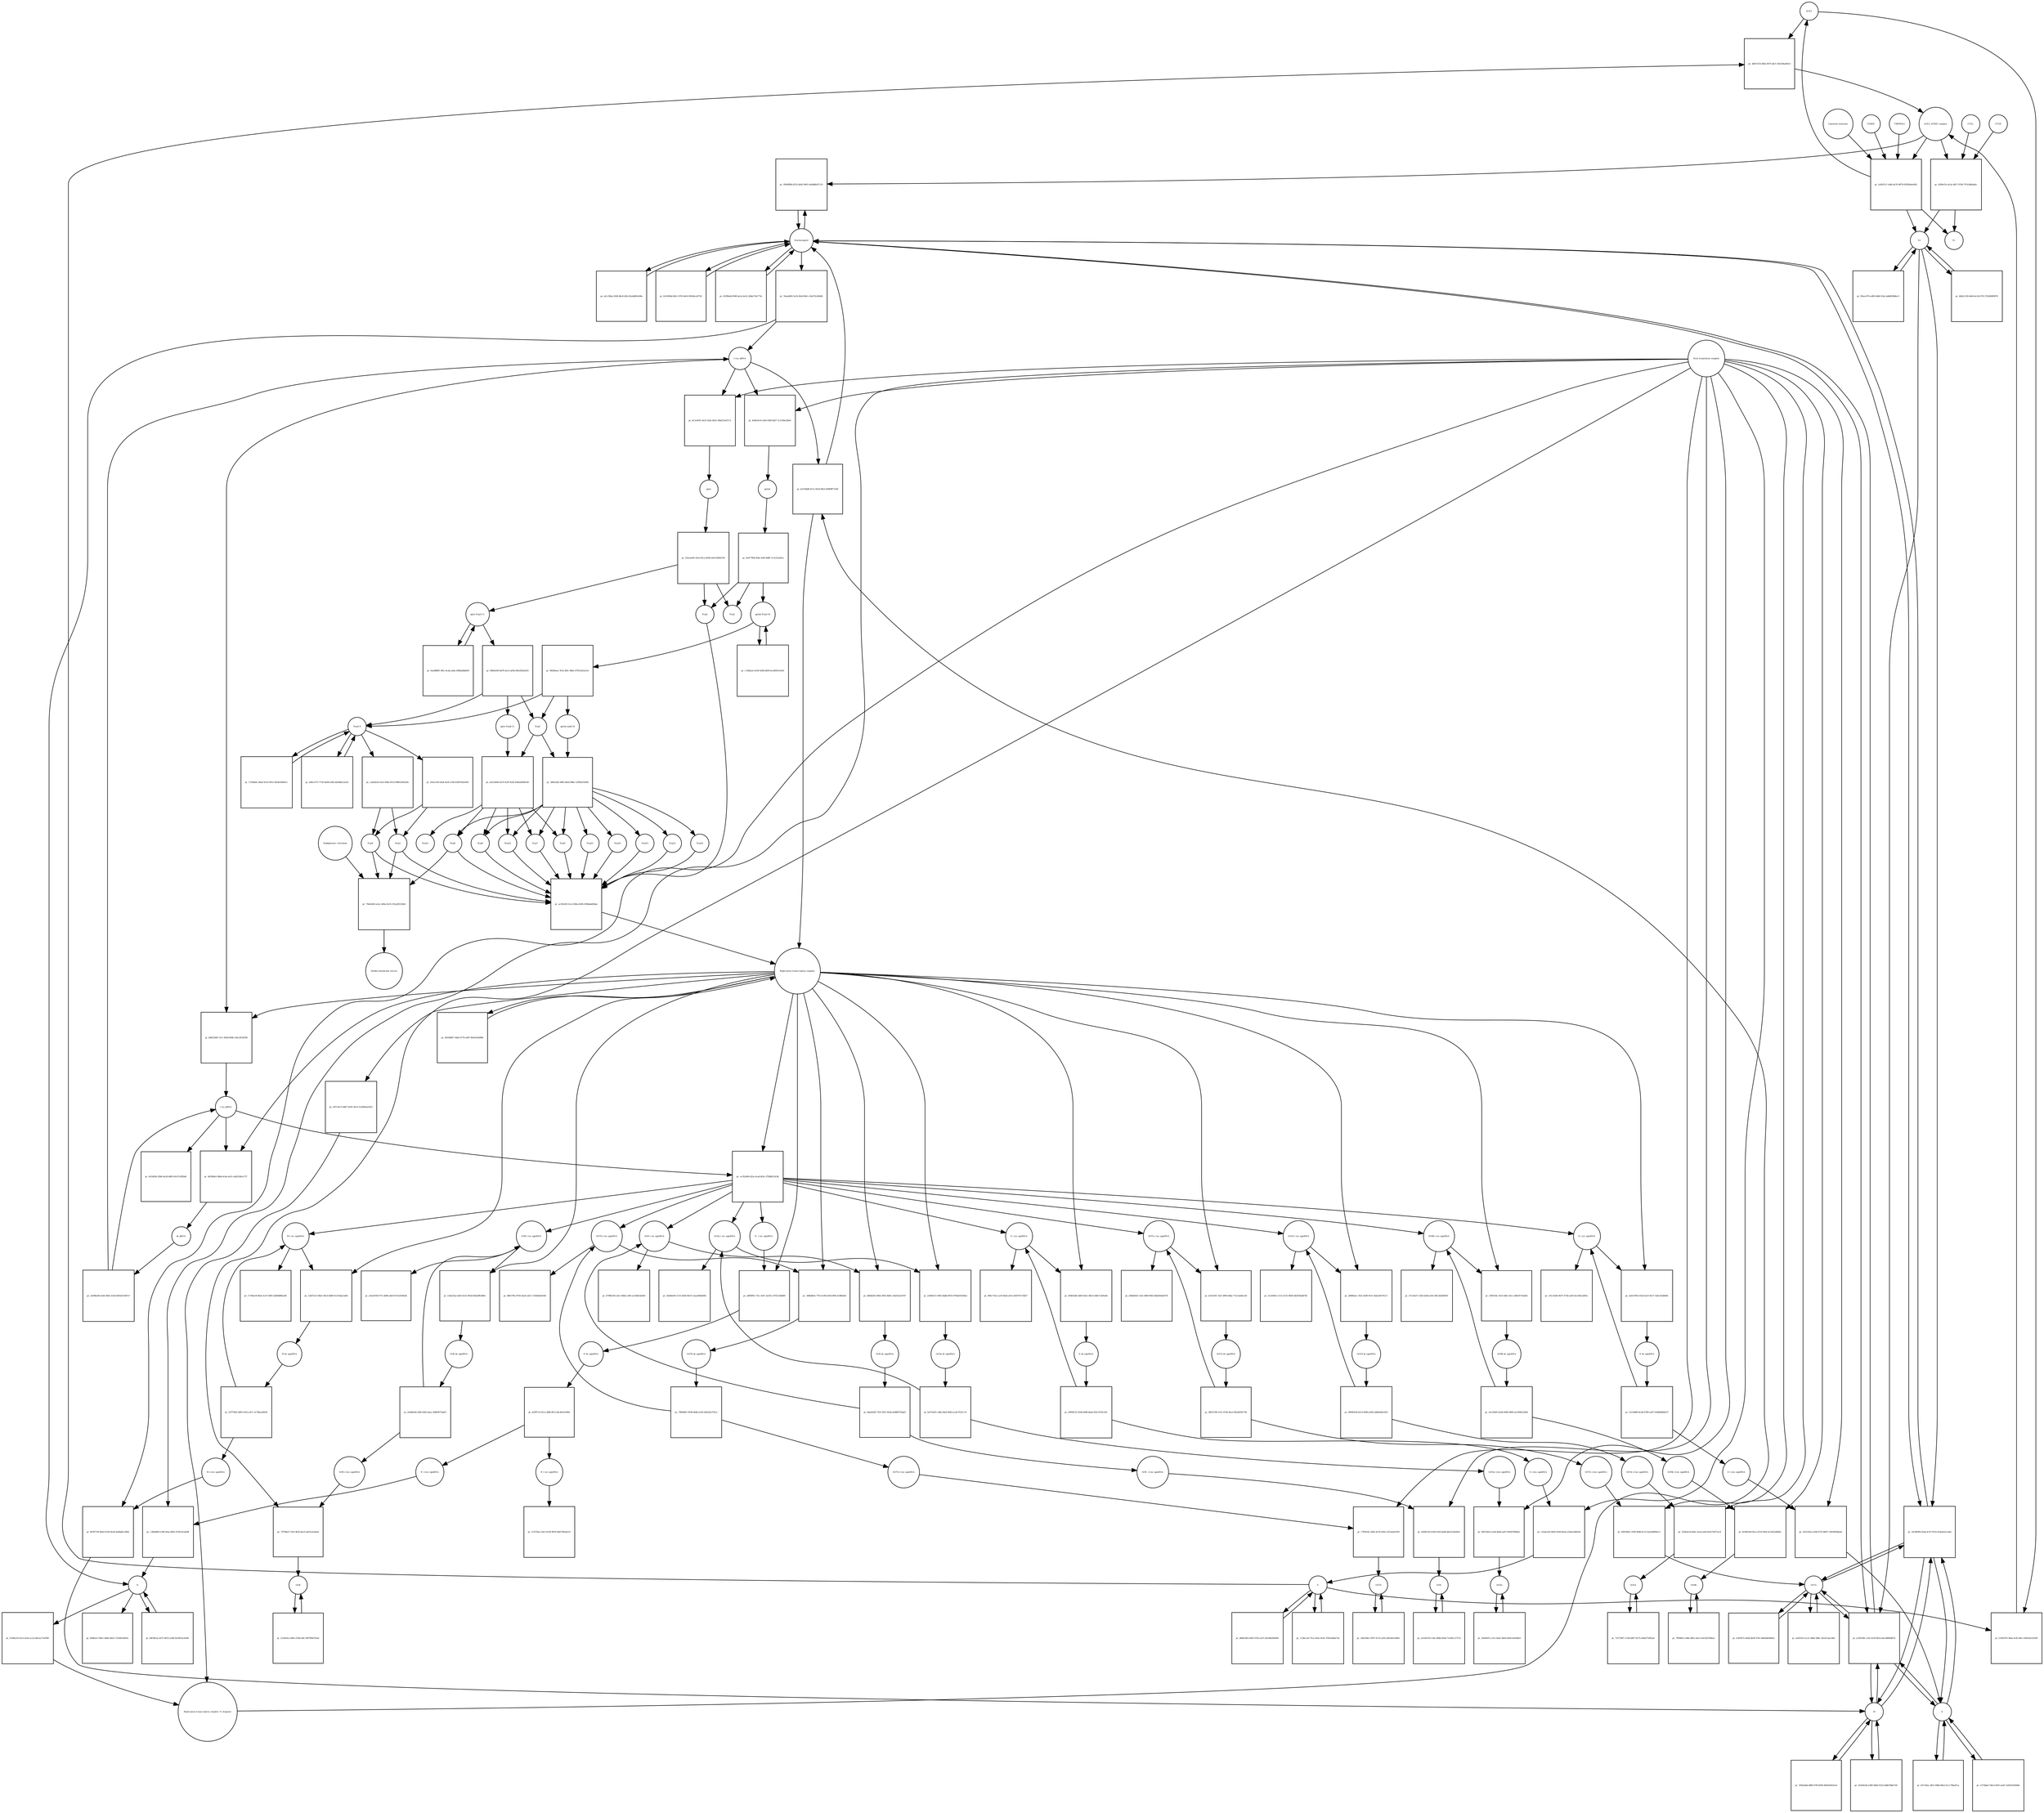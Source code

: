 strict digraph  {
ACE2 [annotation="", bipartite=0, cls=macromolecule, fontsize=4, label=ACE2, shape=circle];
"pr_4d67e553-df4e-467f-a6cf-341b29aeb0c4" [annotation="", bipartite=1, cls=process, fontsize=4, label="pr_4d67e553-df4e-467f-a6cf-341b29aeb0c4", shape=square];
"ACE2_SPIKE complex" [annotation="", bipartite=0, cls=complex, fontsize=4, label="ACE2_SPIKE complex", shape=circle];
S [annotation=urn_miriam_uniprot_P0DTC2, bipartite=0, cls=macromolecule, fontsize=4, label=S, shape=circle];
Nucleocapsid [annotation="urn_miriam_obo.go_GO%3A0019013", bipartite=0, cls=complex, fontsize=4, label=Nucleocapsid, shape=circle];
"pr_95699f0b-6235-40d2-9901-6a08d8e97110" [annotation="", bipartite=1, cls=process, fontsize=4, label="pr_95699f0b-6235-40d2-9901-6a08d8e97110", shape=square];
"pr_4399cf1e-6c2e-4637-9760-797a366a6afc" [annotation="", bipartite=1, cls=process, fontsize=4, label="pr_4399cf1e-6c2e-4637-9760-797a366a6afc", shape=square];
S2 [annotation=urn_miriam_interpro_IPR002552, bipartite=0, cls=macromolecule, fontsize=4, label=S2, shape=circle];
CTSB [annotation="", bipartite=0, cls=macromolecule, fontsize=4, label=CTSB, shape=circle];
CTSL [annotation="", bipartite=0, cls=macromolecule, fontsize=4, label=CTSL, shape=circle];
S1 [annotation=urn_miriam_interpro_IPR002551, bipartite=0, cls=macromolecule, fontsize=4, label=S1, shape=circle];
"pr_51f0e976-36ba-4c82-8dc1-80e50ecb55f0" [annotation="", bipartite=1, cls=process, fontsize=4, label="pr_51f0e976-36ba-4c82-8dc1-80e50ecb55f0", shape=square];
"pr_a228148c-cf2e-4cf9-9b1d-a6ce886b887d" [annotation="", bipartite=1, cls=process, fontsize=4, label="pr_a228148c-cf2e-4cf9-9b1d-a6ce886b887d", shape=square];
E [annotation=urn_miriam_uniprot_P0DTC4, bipartite=0, cls=macromolecule, fontsize=4, label=E, shape=circle];
M [annotation=urn_miriam_uniprot_P0DTC5, bipartite=0, cls=macromolecule, fontsize=4, label=M, shape=circle];
Orf7a [annotation=urn_miriam_uniprot_P0DTC7, bipartite=0, cls=macromolecule, fontsize=4, label=Orf7a, shape=circle];
"pr_7dead400-5e16-4fa8-80e1-c8e472e36468" [annotation="", bipartite=1, cls=process, fontsize=4, label="pr_7dead400-5e16-4fa8-80e1-c8e472e36468", shape=square];
"(+)ss gRNA" [annotation=urn_miriam_refseq_NC_045512, bipartite=0, cls="nucleic acid feature", fontsize=4, label="(+)ss gRNA", shape=circle];
N [annotation=urn_miriam_uniprot_P0DTC9, bipartite=0, cls="macromolecule multimer", fontsize=4, label=N, shape=circle];
"pr_afcc56ba-2658-4bc8-b2fa-fbcbd863e98a" [annotation="", bipartite=1, cls=process, fontsize=4, label="pr_afcc56ba-2658-4bc8-b2fa-fbcbd863e98a", shape=square];
"pr_8c365fbd-60e1-4705-b6c0-f650dca2f742" [annotation="", bipartite=1, cls=process, fontsize=4, label="pr_8c365fbd-60e1-4705-b6c0-f650dca2f742", shape=square];
"pr_856ffae7-68e1-4b8e-bb25-7163661845fa" [annotation="", bipartite=1, cls=process, fontsize=4, label="pr_856ffae7-68e1-4b8e-bb25-7163661845fa", shape=square];
"pr_64f38e3a-eb75-4933-a3d6-9e3855acb5d9" [annotation="", bipartite=1, cls=process, fontsize=4, label="pr_64f38e3a-eb75-4933-a3d6-9e3855acb5d9", shape=square];
"N (+)ss sgmRNA" [annotation=urn_miriam_ncbigene_43740575, bipartite=0, cls="nucleic acid feature", fontsize=4, label="N (+)ss sgmRNA", shape=circle];
"pr_c38e8680-e396-4fae-b605-3559c0ca494f" [annotation="", bipartite=1, cls=process, fontsize=4, label="pr_c38e8680-e396-4fae-b605-3559c0ca494f", shape=square];
"Host translation complex" [annotation="urn_miriam_obo.go_GO%3A0070992", bipartite=0, cls=complex, fontsize=4, label="Host translation complex", shape=circle];
"pr_453f8ed4-f849-4a1a-be52-2b4b17be773e" [annotation="", bipartite=1, cls=process, fontsize=4, label="pr_453f8ed4-f849-4a1a-be52-2b4b17be773e", shape=square];
"pr_1ef047a7-cbb9-4a76-9879-055850eef462" [annotation="", bipartite=1, cls=process, fontsize=4, label="pr_1ef047a7-cbb9-4a76-9879-055850eef462", shape=square];
FURIN [annotation="", bipartite=0, cls=macromolecule, fontsize=4, label=FURIN, shape=circle];
TMPRSS2 [annotation="", bipartite=0, cls=macromolecule, fontsize=4, label=TMPRSS2, shape=circle];
"Camostat mesylate" [annotation="urn_miriam_pubchem.compound_2536", bipartite=0, cls="simple chemical", fontsize=4, label="Camostat mesylate", shape=circle];
"pr_46d2c330-8e84-4c3d-b75f-27b3689f0876" [annotation="", bipartite=1, cls=process, fontsize=4, label="pr_46d2c330-8e84-4c3d-b75f-27b3689f0876", shape=square];
"Replication transcription complex_N oligomer" [annotation="", bipartite=0, cls=complex, fontsize=4, label="Replication transcription complex_N oligomer", shape=circle];
"pr_dcf10dd8-d17a-45a9-8823-684f9ff715bf" [annotation="", bipartite=1, cls=process, fontsize=4, label="pr_dcf10dd8-d17a-45a9-8823-684f9ff715bf", shape=square];
"Replication transcription complex" [annotation="", bipartite=0, cls=complex, fontsize=4, label="Replication transcription complex", shape=circle];
"pr_24c96094-92ab-4c97-9516-454eeb2ccdad" [annotation="", bipartite=1, cls=process, fontsize=4, label="pr_24c96094-92ab-4c97-9516-454eeb2ccdad", shape=square];
"pr_95eec974-ed80-4b66-93af-adbdf38b8ec5" [annotation="", bipartite=1, cls=process, fontsize=4, label="pr_95eec974-ed80-4b66-93af-adbdf38b8ec5", shape=square];
"pp1a Nsp3-11" [annotation=urn_miriam_uniprot_P0DTC1, bipartite=0, cls=macromolecule, fontsize=4, label="pp1a Nsp3-11", shape=circle];
"pr_f9b02e69-bd78-4a13-a65b-08e3f2fa0243" [annotation="", bipartite=1, cls=process, fontsize=4, label="pr_f9b02e69-bd78-4a13-a65b-08e3f2fa0243", shape=square];
"pp1a Nsp6-11" [annotation=urn_miriam_uniprot_P0DTC1, bipartite=0, cls=macromolecule, fontsize=4, label="pp1a Nsp6-11", shape=circle];
"Nsp3-4" [annotation="urn_miriam_ncbiprotein_YP_009725299|urn_miriam_ncbiprotein_YP_009725300", bipartite=0, cls=macromolecule, fontsize=4, label="Nsp3-4", shape=circle];
Nsp5 [annotation=urn_miriam_ncbiprotein_YP_009725301, bipartite=0, cls="macromolecule multimer", fontsize=4, label=Nsp5, shape=circle];
"Endoplasmic reticulum" [annotation="urn_miriam_obo.go_GO%3A0005783", bipartite=0, cls=complex, fontsize=4, label="Endoplasmic reticulum", shape=circle];
"pr_79e0e943-a5a1-400a-9e35-555a285334b3" [annotation="", bipartite=1, cls=process, fontsize=4, label="pr_79e0e943-a5a1-400a-9e35-555a285334b3", shape=square];
"Double-membrane vesicle" [annotation="urn_miriam_obo.go_GO%3A0039718", bipartite=0, cls=complex, fontsize=4, label="Double-membrane vesicle", shape=circle];
Nsp4 [annotation=urn_miriam_ncbiprotein_YP_009725300, bipartite=0, cls=macromolecule, fontsize=4, label=Nsp4, shape=circle];
Nsp3 [annotation=urn_miriam_ncbiprotein_YP_009725299, bipartite=0, cls=macromolecule, fontsize=4, label=Nsp3, shape=circle];
Nsp6 [annotation=urn_miriam_ncbiprotein_YP_009725302, bipartite=0, cls=macromolecule, fontsize=4, label=Nsp6, shape=circle];
"pr_0ae88885-3f0c-4cad-a3da-29f8a6ddde0f" [annotation="", bipartite=1, cls=process, fontsize=4, label="pr_0ae88885-3f0c-4cad-a3da-29f8a6ddde0f", shape=square];
"pr_7c506b4c-d6ad-4c65-9051-4b34e5f80e1c" [annotation="", bipartite=1, cls=process, fontsize=4, label="pr_7c506b4c-d6ad-4c65-9051-4b34e5f80e1c", shape=square];
"pp1ab Nsp3-16" [annotation=urn_miriam_uniprot_P0DTD1, bipartite=0, cls=macromolecule, fontsize=4, label="pp1ab Nsp3-16", shape=circle];
"pr_c7afba2e-4c06-420b-b859-bce66051e9e0" [annotation="", bipartite=1, cls=process, fontsize=4, label="pr_c7afba2e-4c06-420b-b859-bce66051e9e0", shape=square];
"pr_0fb58aea-7b32-4f0c-9bb5-4795cb522e1d" [annotation="", bipartite=1, cls=process, fontsize=4, label="pr_0fb58aea-7b32-4f0c-9bb5-4795cb522e1d", shape=square];
"pp1ab nsp6-16" [annotation=urn_miriam_uniprot_P0DTD1, bipartite=0, cls=macromolecule, fontsize=4, label="pp1ab nsp6-16", shape=circle];
"pr_195b2d4d-488f-47f9-8506-9b4f1b0431a0" [annotation="", bipartite=1, cls=process, fontsize=4, label="pr_195b2d4d-488f-47f9-8506-9b4f1b0431a0", shape=square];
"pr_b57c6fec-df21-408d-98e2-0cc17fbad7ca" [annotation="", bipartite=1, cls=process, fontsize=4, label="pr_b57c6fec-df21-408d-98e2-0cc17fbad7ca", shape=square];
"pr_1158cced-75ce-441e-8c0e-70d14e8ba742" [annotation="", bipartite=1, cls=process, fontsize=4, label="pr_1158cced-75ce-441e-8c0e-70d14e8ba742", shape=square];
"pr_3543d1d4-e389-4466-9333-4ddb7fb8e7d5" [annotation="", bipartite=1, cls=process, fontsize=4, label="pr_3543d1d4-e389-4466-9333-4ddb7fb8e7d5", shape=square];
"pr_e375bda7-66c0-481f-ae45-7a62933209dd" [annotation="", bipartite=1, cls=process, fontsize=4, label="pr_e375bda7-66c0-481f-ae45-7a62933209dd", shape=square];
"pr_48d61df0-e083-47d5-a1b7-d2e44b5b0660" [annotation="", bipartite=1, cls=process, fontsize=4, label="pr_48d61df0-e083-47d5-a1b7-d2e44b5b0660", shape=square];
"pr_e581ff7e-dedb-4b30-97fe-bdb5dde6b9e2" [annotation="", bipartite=1, cls=process, fontsize=4, label="pr_e581ff7e-dedb-4b30-97fe-bdb5dde6b9e2", shape=square];
Orf6 [annotation=urn_miriam_uniprot_P0DTC6, bipartite=0, cls=macromolecule, fontsize=4, label=Orf6, shape=circle];
"pr_a3cb0159-c54a-49db-b56d-71a99c21757d" [annotation="", bipartite=1, cls=process, fontsize=4, label="pr_a3cb0159-c54a-49db-b56d-71a99c21757d", shape=square];
Orf3a [annotation=urn_miriam_uniprot_P0DTC3, bipartite=0, cls=macromolecule, fontsize=4, label=Orf3a, shape=circle];
"pr_30efd07e-c3ce-4ad1-b6e6-bb41ee05d8c6" [annotation="", bipartite=1, cls=process, fontsize=4, label="pr_30efd07e-c3ce-4ad1-b6e6-bb41ee05d8c6", shape=square];
Orf8 [annotation=urn_miriam_uniprot_P0DTC8, bipartite=0, cls=macromolecule, fontsize=4, label=Orf8, shape=circle];
"pr_2126a0ca-b9fe-47d8-a4fc-80f780b705a4" [annotation="", bipartite=1, cls=process, fontsize=4, label="pr_2126a0ca-b9fe-47d8-a4fc-80f780b705a4", shape=square];
Orf9b [annotation=urn_miriam_uniprot_P0DTD2, bipartite=0, cls=macromolecule, fontsize=4, label=Orf9b, shape=circle];
"pr_7ff9d651-ed6e-4861-abc5-a9c02d744b2a" [annotation="", bipartite=1, cls=process, fontsize=4, label="pr_7ff9d651-ed6e-4861-abc5-a9c02d744b2a", shape=square];
Orf14 [annotation=urn_miriam_uniprot_P0DTD3, bipartite=0, cls=macromolecule, fontsize=4, label=Orf14, shape=circle];
"pr_72273947-11d0-4d07-8275-e00af75492ad" [annotation="", bipartite=1, cls=process, fontsize=4, label="pr_72273947-11d0-4d07-8275-e00af75492ad", shape=square];
Orf7b [annotation=urn_miriam_uniprot_P0DTD8, bipartite=0, cls=macromolecule, fontsize=4, label=Orf7b, shape=circle];
"pr_cdb25bbc-9597-47c4-a292-dd1fab51d80e" [annotation="", bipartite=1, cls=process, fontsize=4, label="pr_cdb25bbc-9597-47c4-a292-dd1fab51d80e", shape=square];
"pr_aaf2e415-ac2c-486a-98dc-26c8c3aa14b4" [annotation="", bipartite=1, cls=process, fontsize=4, label="pr_aaf2e415-ac2c-486a-98dc-26c8c3aa14b4", shape=square];
"M (+)ss sgmRNA" [annotation="", bipartite=0, cls="nucleic acid feature", fontsize=4, label="M (+)ss sgmRNA", shape=circle];
"pr_8018719f-9be9-4100-9ee8-4a6bdbccf846" [annotation="", bipartite=1, cls=process, fontsize=4, label="pr_8018719f-9be9-4100-9ee8-4a6bdbccf846", shape=square];
"E (+)ss sgmRNA" [annotation="", bipartite=0, cls="nucleic acid feature", fontsize=4, label="E (+)ss sgmRNA", shape=circle];
"pr_201e502a-e208-4725-8697-c903992b6a0c" [annotation="", bipartite=1, cls=process, fontsize=4, label="pr_201e502a-e208-4725-8697-c903992b6a0c", shape=square];
"S (+)ss sgmRNA" [annotation="", bipartite=0, cls="nucleic acid feature", fontsize=4, label="S (+)ss sgmRNA", shape=circle];
"pr_c242ea5d-5004-41b8-8e2b-a326a10d624d" [annotation="", bipartite=1, cls=process, fontsize=4, label="pr_c242ea5d-5004-41b8-8e2b-a326a10d624d", shape=square];
"Orf7a (+)ss sgmRNA" [annotation="", bipartite=0, cls="nucleic acid feature", fontsize=4, label="Orf7a (+)ss sgmRNA", shape=circle];
"pr_058166b1-3599-40db-9c15-6a3e4f666a11" [annotation="", bipartite=1, cls=process, fontsize=4, label="pr_058166b1-3599-40db-9c15-6a3e4f666a11", shape=square];
"Orf6  (+)ss sgmRNA" [annotation="", bipartite=0, cls="nucleic acid feature", fontsize=4, label="Orf6  (+)ss sgmRNA", shape=circle];
"pr_e658e7e4-b180-432f-be6b-b6e2218e69cf" [annotation="", bipartite=1, cls=process, fontsize=4, label="pr_e658e7e4-b180-432f-be6b-b6e2218e69cf", shape=square];
"Orf3a (+)ss sgmRNA" [annotation="", bipartite=0, cls="nucleic acid feature", fontsize=4, label="Orf3a (+)ss sgmRNA", shape=circle];
"pr_0607a823-a14d-48e6-aa97-4fef67f8d42e" [annotation="", bipartite=1, cls=process, fontsize=4, label="pr_0607a823-a14d-48e6-aa97-4fef67f8d42e", shape=square];
"Orf8 (+)ss sgmRNA" [annotation="", bipartite=0, cls="nucleic acid feature", fontsize=4, label="Orf8 (+)ss sgmRNA", shape=circle];
"pr_70708aa7-f3ef-4b50-bec0-afef1aa54ab2" [annotation="", bipartite=1, cls=process, fontsize=4, label="pr_70708aa7-f3ef-4b50-bec0-afef1aa54ab2", shape=square];
"Orf9b (+)ss sgmRNA" [annotation="", bipartite=0, cls="nucleic acid feature", fontsize=4, label="Orf9b (+)ss sgmRNA", shape=circle];
"pr_8c66016d-95ca-4316-9feb-4c53622d982c" [annotation="", bipartite=1, cls=process, fontsize=4, label="pr_8c66016d-95ca-4316-9feb-4c53622d982c", shape=square];
"Orf14 (+)ss sgmRNA" [annotation="", bipartite=0, cls="nucleic acid feature", fontsize=4, label="Orf14 (+)ss sgmRNA", shape=circle];
"pr_25442e1d-644c-4ced-aafd-b54178471ac8" [annotation="", bipartite=1, cls=process, fontsize=4, label="pr_25442e1d-644c-4ced-aafd-b54178471ac8", shape=square];
"Orf7b (+)ss sgmRNA" [annotation="", bipartite=0, cls="nucleic acid feature", fontsize=4, label="Orf7b (+)ss sgmRNA", shape=circle];
"pr_17f69162-2d9a-4e7b-92f4-c5f1a4a61959" [annotation="", bipartite=1, cls=process, fontsize=4, label="pr_17f69162-2d9a-4e7b-92f4-c5f1a4a61959", shape=square];
"(-)ss gRNA" [annotation=urn_miriam_refseq_NC_045512, bipartite=0, cls="nucleic acid feature", fontsize=4, label="(-)ss gRNA", shape=circle];
"pr_fef1863b-29b0-4e28-9df9-45c07c8f2b4f" [annotation="", bipartite=1, cls=process, fontsize=4, label="pr_fef1863b-29b0-4e28-9df9-45c07c8f2b4f", shape=square];
"pr_f158b219-e5e3-414e-ac2a-b8cea17a9596" [annotation="", bipartite=1, cls=process, fontsize=4, label="pr_f158b219-e5e3-414e-ac2a-b8cea17a9596", shape=square];
"pr_6b823568-73c1-4b38-8fd6-c4dc2455f296" [annotation="", bipartite=1, cls=process, fontsize=4, label="pr_6b823568-73c1-4b38-8fd6-c4dc2455f296", shape=square];
"M (-)ss sgmRNA" [annotation=urn_miriam_ncbigene_43740571, bipartite=0, cls="nucleic acid feature", fontsize=4, label="M (-)ss sgmRNA", shape=circle];
"pr_1710ba18-9b3a-4c47-8491-dd49d8fbaefb" [annotation="", bipartite=1, cls=process, fontsize=4, label="pr_1710ba18-9b3a-4c47-8491-dd49d8fbaefb", shape=square];
"E (-)ss sgmRNA" [annotation=urn_miriam_ncbigene_43740570, bipartite=0, cls="nucleic acid feature", fontsize=4, label="E (-)ss sgmRNA", shape=circle];
"pr_c61c43d4-4637-475b-ae05-da31bfcab81e" [annotation="", bipartite=1, cls=process, fontsize=4, label="pr_c61c43d4-4637-475b-ae05-da31bfcab81e", shape=square];
"S (-)ss sgmRNA" [annotation="", bipartite=0, cls="nucleic acid feature", fontsize=4, label="S (-)ss sgmRNA", shape=circle];
"pr_994c753a-ca19-49a4-a01e-b04767e7d2b7" [annotation="", bipartite=1, cls=process, fontsize=4, label="pr_994c753a-ca19-49a4-a01e-b04767e7d2b7", shape=square];
"Orf7a (-)ss sgmRNA" [annotation="", bipartite=0, cls="nucleic acid feature", fontsize=4, label="Orf7a (-)ss sgmRNA", shape=circle];
"pr_d38eb643-11de-48f8-9602-8bd364a8ef78" [annotation="", bipartite=1, cls=process, fontsize=4, label="pr_d38eb643-11de-48f8-9602-8bd364a8ef78", shape=square];
"Orf6 (-)ss sgmRNA" [annotation="", bipartite=0, cls="nucleic acid feature", fontsize=4, label="Orf6 (-)ss sgmRNA", shape=circle];
"pr_4799b194-e3e1-46bb-a19b-ac428d1de0b1" [annotation="", bipartite=1, cls=process, fontsize=4, label="pr_4799b194-e3e1-46bb-a19b-ac428d1de0b1", shape=square];
"Orf3a (-)ss sgmRNA" [annotation="", bipartite=0, cls="nucleic acid feature", fontsize=4, label="Orf3a (-)ss sgmRNA", shape=circle];
"pr_4ebb6e94-5135-4560-80c0-12aae84bd50b" [annotation="", bipartite=1, cls=process, fontsize=4, label="pr_4ebb6e94-5135-4560-80c0-12aae84bd50b", shape=square];
"Orf8 (-)ss sgmRNA" [annotation="", bipartite=0, cls="nucleic acid feature", fontsize=4, label="Orf8 (-)ss sgmRNA", shape=circle];
"pr_2a5af168-677a-4486-a8ef-637ee92f6efb" [annotation="", bipartite=1, cls=process, fontsize=4, label="pr_2a5af168-677a-4486-a8ef-637ee92f6efb", shape=square];
"Orf9b (-)ss sgmRNA" [annotation="", bipartite=0, cls="nucleic acid feature", fontsize=4, label="Orf9b (-)ss sgmRNA", shape=circle];
"pr_57ceeb37-235d-42d4-a025-89c2626b9f30" [annotation="", bipartite=1, cls=process, fontsize=4, label="pr_57ceeb37-235d-42d4-a025-89c2626b9f30", shape=square];
"Orf14 (-)ss sgmRNA" [annotation="", bipartite=0, cls="nucleic acid feature", fontsize=4, label="Orf14 (-)ss sgmRNA", shape=circle];
"pr_51a50823-c312-4135-982b-b82939adb7bf" [annotation="", bipartite=1, cls=process, fontsize=4, label="pr_51a50823-c312-4135-982b-b82939adb7bf", shape=square];
"Orf7b (-)ss sgmRNA" [annotation="", bipartite=0, cls="nucleic acid feature", fontsize=4, label="Orf7b (-)ss sgmRNA", shape=circle];
"pr_98617ffa-8705-4ea6-ad21-135b9a6e81b8" [annotation="", bipartite=1, cls=process, fontsize=4, label="pr_98617ffa-8705-4ea6-ad21-135b9a6e81b8", shape=square];
"pr_4639fde5-84bd-4c8e-bc01-a0b2180ce737" [annotation="", bipartite=1, cls=process, fontsize=4, label="pr_4639fde5-84bd-4c8e-bc01-a0b2180ce737", shape=square];
"ds gRNA" [annotation=urn_miriam_refseq_NC_045512, bipartite=0, cls="nucleic acid feature", fontsize=4, label="ds gRNA", shape=circle];
"pr_12b47a15-9bd1-4b1d-b486-0c255daa3a9d" [annotation="", bipartite=1, cls=process, fontsize=4, label="pr_12b47a15-9bd1-4b1d-b486-0c255daa3a9d", shape=square];
"M ds sgmRNA" [annotation="", bipartite=0, cls="nucleic acid feature", fontsize=4, label="M ds sgmRNA", shape=circle];
"pr_2a41d784-162d-4a10-9e37-32dc41bdbf4b" [annotation="", bipartite=1, cls=process, fontsize=4, label="pr_2a41d784-162d-4a10-9e37-32dc41bdbf4b", shape=square];
"E ds sgmRNA" [annotation="", bipartite=0, cls="nucleic acid feature", fontsize=4, label="E ds sgmRNA", shape=circle];
"pr_50463ebb-3b40-44e1-8823-e06e7cd26a9e" [annotation="", bipartite=1, cls=process, fontsize=4, label="pr_50463ebb-3b40-44e1-8823-e06e7cd26a9e", shape=square];
"S ds sgmRNA" [annotation="", bipartite=0, cls="nucleic acid feature", fontsize=4, label="S ds sgmRNA", shape=circle];
"pr_415433f1-34cf-49f0-b4ba-715c5ab0ac40" [annotation="", bipartite=1, cls=process, fontsize=4, label="pr_415433f1-34cf-49f0-b4ba-715c5ab0ac40", shape=square];
"Orf7a ds sgmRNA" [annotation="", bipartite=0, cls="nucleic acid feature", fontsize=4, label="Orf7a ds sgmRNA", shape=circle];
"pr_4fbb62b5-8042-4f92-8db5-c4b3541a67d7" [annotation="", bipartite=1, cls=process, fontsize=4, label="pr_4fbb62b5-8042-4f92-8db5-c4b3541a67d7", shape=square];
"Orf6 ds sgmRNA" [annotation="", bipartite=0, cls="nucleic acid feature", fontsize=4, label="Orf6 ds sgmRNA", shape=circle];
"pr_21d06313-5983-4bdb-9055-870da91839ad" [annotation="", bipartite=1, cls=process, fontsize=4, label="pr_21d06313-5983-4bdb-9055-870da91839ad", shape=square];
"Orf3a ds sgmRNA" [annotation="", bipartite=0, cls="nucleic acid feature", fontsize=4, label="Orf3a ds sgmRNA", shape=circle];
"pr_13da33aa-fa60-41e5-903d-8d3a0ffe084c" [annotation="", bipartite=1, cls=process, fontsize=4, label="pr_13da33aa-fa60-41e5-903d-8d3a0ffe084c", shape=square];
"Orf8 ds sgmRNA" [annotation="", bipartite=0, cls="nucleic acid feature", fontsize=4, label="Orf8 ds sgmRNA", shape=circle];
"pr_35f9334c-2fc6-444c-b5cc-df4e9731bd5b" [annotation="", bipartite=1, cls=process, fontsize=4, label="pr_35f9334c-2fc6-444c-b5cc-df4e9731bd5b", shape=square];
"Orf9b ds sgmRNA" [annotation="", bipartite=0, cls="nucleic acid feature", fontsize=4, label="Orf9b ds sgmRNA", shape=circle];
"pr_2b88b2ec-3f2e-4308-9311-4ebe365761c5" [annotation="", bipartite=1, cls=process, fontsize=4, label="pr_2b88b2ec-3f2e-4308-9311-4ebe365761c5", shape=square];
"Orf14 ds sgmRNA" [annotation="", bipartite=0, cls="nucleic acid feature", fontsize=4, label="Orf14 ds sgmRNA", shape=circle];
"pr_348bd9a4-7763-4c9b-b35d-000c3c08b2dd" [annotation="", bipartite=1, cls=process, fontsize=4, label="pr_348bd9a4-7763-4c9b-b35d-000c3c08b2dd", shape=square];
"Orf7b ds sgmRNA" [annotation="", bipartite=0, cls="nucleic acid feature", fontsize=4, label="Orf7b ds sgmRNA", shape=circle];
"pr_2e698ed8-ee0d-469c-b14d-6645d15947e7" [annotation="", bipartite=1, cls=process, fontsize=4, label="pr_2e698ed8-ee0d-469c-b14d-6645d15947e7", shape=square];
"pr_257f7b62-9d93-41b3-a47c-3c7fbee2b63d" [annotation="", bipartite=1, cls=process, fontsize=4, label="pr_257f7b62-9d93-41b3-a47c-3c7fbee2b63d", shape=square];
"pr_1215dd09-8cd4-4780-a267-63d8d60b6e37" [annotation="", bipartite=1, cls=process, fontsize=4, label="pr_1215dd09-8cd4-4780-a267-63d8d60b6e37", shape=square];
"pr_20858132-4546-46f8-bba6-d32c187dc202" [annotation="", bipartite=1, cls=process, fontsize=4, label="pr_20858132-4546-46f8-bba6-d32c187dc202", shape=square];
"pr_28b7a78f-e512-47d4-9ee2-8f2afd391744" [annotation="", bipartite=1, cls=process, fontsize=4, label="pr_28b7a78f-e512-47d4-9ee2-8f2afd391744", shape=square];
"pr_bbede92f-7431-4f51-85ab-eb98f672ba63" [annotation="", bipartite=1, cls=process, fontsize=4, label="pr_bbede92f-7431-4f51-85ab-eb98f672ba63", shape=square];
"pr_bc07a051-cbbf-44e8-96d3-ac4e7f321c7d" [annotation="", bipartite=1, cls=process, fontsize=4, label="pr_bc07a051-cbbf-44e8-96d3-ac4e7f321c7d", shape=square];
"pr_eb3d6e04-5afb-4582-baec-408f4975ab91" [annotation="", bipartite=1, cls=process, fontsize=4, label="pr_eb3d6e04-5afb-4582-baec-408f4975ab91", shape=square];
"pr_23c25b05-8cb8-408f-9d90-ea3309d12404" [annotation="", bipartite=1, cls=process, fontsize=4, label="pr_23c25b05-8cb8-408f-9d90-ea3309d12404", shape=square];
"pr_09090164-b5c6-4949-a956-a6b8ed62c822" [annotation="", bipartite=1, cls=process, fontsize=4, label="pr_09090164-b5c6-4949-a956-a6b8ed62c822", shape=square];
"pr_79f69db7-0938-46db-a530-d345efe37dc2" [annotation="", bipartite=1, cls=process, fontsize=4, label="pr_79f69db7-0938-46db-a530-d345efe37dc2", shape=square];
"N  (-)ss sgmRNA" [annotation=urn_miriam_ncbigene_43740575, bipartite=0, cls="nucleic acid feature", fontsize=4, label="N  (-)ss sgmRNA", shape=circle];
"pr_e9ff4f9e-731c-4d7c-be58-c5705134db90" [annotation="", bipartite=1, cls=process, fontsize=4, label="pr_e9ff4f9e-731c-4d7c-be58-c5705134db90", shape=square];
"N ds sgmRNA" [annotation="", bipartite=0, cls="nucleic acid feature", fontsize=4, label="N ds sgmRNA", shape=circle];
"pr_fa5f97c4-91ce-4dfb-8f12-b4c4b1416f6d" [annotation="", bipartite=1, cls=process, fontsize=4, label="pr_fa5f97c4-91ce-4dfb-8f12-b4c4b1416f6d", shape=square];
"N (-)ss sgmRNA" [annotation="", bipartite=0, cls="nucleic acid feature", fontsize=4, label="N (-)ss sgmRNA", shape=circle];
pp1ab [annotation=urn_miriam_uniprot_P0DTD1, bipartite=0, cls=macromolecule, fontsize=4, label=pp1ab, shape=circle];
"pr_0e077892-fb4e-43f4-8d8f-7ccfcfcb20ca" [annotation="", bipartite=1, cls=process, fontsize=4, label="pr_0e077892-fb4e-43f4-8d8f-7ccfcfcb20ca", shape=square];
Nsp2 [annotation=urn_miriam_ncbiprotein_YP_009725298, bipartite=0, cls=macromolecule, fontsize=4, label=Nsp2, shape=circle];
Nsp1 [annotation=urn_miriam_ncbiprotein_YP_009725297, bipartite=0, cls=macromolecule, fontsize=4, label=Nsp1, shape=circle];
pp1a [annotation=urn_miriam_uniprot_P0DTC1, bipartite=0, cls=macromolecule, fontsize=4, label=pp1a, shape=circle];
"pr_55eeae06-16cb-45ca-b039-ede7a9643195" [annotation="", bipartite=1, cls=process, fontsize=4, label="pr_55eeae06-16cb-45ca-b039-ede7a9643195", shape=square];
"pr_a08cc073-7730-4a08-b3df-a0a0d6a12e2d" [annotation="", bipartite=1, cls=process, fontsize=4, label="pr_a08cc073-7730-4a08-b3df-a0a0d6a12e2d", shape=square];
"pr_cab5d224-5ee3-4f8a-93c9-f6865200259a" [annotation="", bipartite=1, cls=process, fontsize=4, label="pr_cab5d224-5ee3-4f8a-93c9-f6865200259a", shape=square];
"pr_d1dca1f9-ede4-4a5f-a7bd-818670eb393f" [annotation="", bipartite=1, cls=process, fontsize=4, label="pr_d1dca1f9-ede4-4a5f-a7bd-818670eb393f", shape=square];
"pr_e421d044-eb79-4c9f-9226-638aa0b90c68" [annotation="", bipartite=1, cls=process, fontsize=4, label="pr_e421d044-eb79-4c9f-9226-638aa0b90c68", shape=square];
Nsp7 [annotation=urn_miriam_ncbiprotein_YP_009725303, bipartite=0, cls=macromolecule, fontsize=4, label=Nsp7, shape=circle];
Nsp8 [annotation=urn_miriam_ncbiprotein_YP_009725304, bipartite=0, cls=macromolecule, fontsize=4, label=Nsp8, shape=circle];
Nsp9 [annotation=urn_miriam_ncbiprotein_YP_009725305, bipartite=0, cls=macromolecule, fontsize=4, label=Nsp9, shape=circle];
Nsp10 [annotation=urn_miriam_ncbiprotein_YP_009725306, bipartite=0, cls=macromolecule, fontsize=4, label=Nsp10, shape=circle];
Nsp11 [annotation=urn_miriam_ncbiprotein_YP_009725312, bipartite=0, cls=macromolecule, fontsize=4, label=Nsp11, shape=circle];
"pr_36fb1dd2-d9f0-4deb-98be-12f9b2f10058" [annotation="", bipartite=1, cls=process, fontsize=4, label="pr_36fb1dd2-d9f0-4deb-98be-12f9b2f10058", shape=square];
Nsp13 [annotation=urn_miriam_ncbiprotein_YP_009725308, bipartite=0, cls=macromolecule, fontsize=4, label=Nsp13, shape=circle];
Nsp12 [annotation=urn_miriam_ncbiprotein_YP_009725307, bipartite=0, cls=macromolecule, fontsize=4, label=Nsp12, shape=circle];
Nsp16 [annotation=urn_miriam_ncbiprotein_YP_009725311, bipartite=0, cls=macromolecule, fontsize=4, label=Nsp16, shape=circle];
Nsp15 [annotation=urn_miriam_ncbiprotein_YP_009725310, bipartite=0, cls=macromolecule, fontsize=4, label=Nsp15, shape=circle];
Nsp14 [annotation=urn_miriam_ncbiprotein_YP_009725309, bipartite=0, cls=macromolecule, fontsize=4, label=Nsp14, shape=circle];
"pr_ac91b565-fce2-490a-b598-3f49dadd5bda" [annotation="", bipartite=1, cls=process, fontsize=4, label="pr_ac91b565-fce2-490a-b598-3f49dadd5bda", shape=square];
"pr_8c1e4591-de25-42fe-bb51-4fbb15ed37c5" [annotation="", bipartite=1, cls=process, fontsize=4, label="pr_8c1e4591-de25-42fe-bb51-4fbb15ed37c5", shape=square];
"pr_4e6b16c8-c0e6-436f-bd57-3c1500e20fa0" [annotation="", bipartite=1, cls=process, fontsize=4, label="pr_4e6b16c8-c0e6-436f-bd57-3c1500e20fa0", shape=square];
"pr_151f7ba2-c8e3-4239-967b-9bf3785a4e10" [annotation="", bipartite=1, cls=process, fontsize=4, label="pr_151f7ba2-c8e3-4239-967b-9bf3785a4e10", shape=square];
"pr_9d16b867-58a0-4778-a497-4fefe91b0f8b" [annotation="", bipartite=1, cls=process, fontsize=4, label="pr_9d16b867-58a0-4778-a497-4fefe91b0f8b", shape=square];
"pr_a87c4ec5-8db7-4e91-8ac6-3c85b0aa20a3" [annotation="", bipartite=1, cls=process, fontsize=4, label="pr_a87c4ec5-8db7-4e91-8ac6-3c85b0aa20a3", shape=square];
"pr_ca782449-d22e-4cad-bf5e-27f0d8233c9b" [annotation="", bipartite=1, cls=process, fontsize=4, label="pr_ca782449-d22e-4cad-bf5e-27f0d8233c9b", shape=square];
ACE2 -> "pr_4d67e553-df4e-467f-a6cf-341b29aeb0c4"  [annotation="", interaction_type=consumption];
ACE2 -> "pr_51f0e976-36ba-4c82-8dc1-80e50ecb55f0"  [annotation="", interaction_type=consumption];
"pr_4d67e553-df4e-467f-a6cf-341b29aeb0c4" -> "ACE2_SPIKE complex"  [annotation="", interaction_type=production];
"ACE2_SPIKE complex" -> "pr_95699f0b-6235-40d2-9901-6a08d8e97110"  [annotation="urn_miriam_pubmed_32142651|urn_miriam_pubmed_32094589|urn_miriam_taxonomy_2697049", interaction_type=stimulation];
"ACE2_SPIKE complex" -> "pr_4399cf1e-6c2e-4637-9760-797a366a6afc"  [annotation="", interaction_type=consumption];
"ACE2_SPIKE complex" -> "pr_1ef047a7-cbb9-4a76-9879-055850eef462"  [annotation="", interaction_type=consumption];
S -> "pr_4d67e553-df4e-467f-a6cf-341b29aeb0c4"  [annotation="", interaction_type=consumption];
S -> "pr_51f0e976-36ba-4c82-8dc1-80e50ecb55f0"  [annotation="", interaction_type=consumption];
S -> "pr_1158cced-75ce-441e-8c0e-70d14e8ba742"  [annotation="", interaction_type=consumption];
S -> "pr_48d61df0-e083-47d5-a1b7-d2e44b5b0660"  [annotation="", interaction_type=consumption];
Nucleocapsid -> "pr_95699f0b-6235-40d2-9901-6a08d8e97110"  [annotation="", interaction_type=consumption];
Nucleocapsid -> "pr_a228148c-cf2e-4cf9-9b1d-a6ce886b887d"  [annotation="", interaction_type=consumption];
Nucleocapsid -> "pr_7dead400-5e16-4fa8-80e1-c8e472e36468"  [annotation="", interaction_type=consumption];
Nucleocapsid -> "pr_afcc56ba-2658-4bc8-b2fa-fbcbd863e98a"  [annotation="", interaction_type=consumption];
Nucleocapsid -> "pr_8c365fbd-60e1-4705-b6c0-f650dca2f742"  [annotation="", interaction_type=consumption];
Nucleocapsid -> "pr_453f8ed4-f849-4a1a-be52-2b4b17be773e"  [annotation="", interaction_type=consumption];
Nucleocapsid -> "pr_24c96094-92ab-4c97-9516-454eeb2ccdad"  [annotation="", interaction_type=consumption];
"pr_95699f0b-6235-40d2-9901-6a08d8e97110" -> Nucleocapsid  [annotation="", interaction_type=production];
"pr_4399cf1e-6c2e-4637-9760-797a366a6afc" -> S2  [annotation="", interaction_type=production];
"pr_4399cf1e-6c2e-4637-9760-797a366a6afc" -> S1  [annotation="", interaction_type=production];
S2 -> "pr_a228148c-cf2e-4cf9-9b1d-a6ce886b887d"  [annotation="urn_miriam_pubmed_32142651|urn_miriam_pubmed_32094589|urn_miriam_pubmed_32047258|urn_miriam_taxonomy_2697049", interaction_type=stimulation];
S2 -> "pr_46d2c330-8e84-4c3d-b75f-27b3689f0876"  [annotation="", interaction_type=consumption];
S2 -> "pr_24c96094-92ab-4c97-9516-454eeb2ccdad"  [annotation="urn_miriam_pubmed_32142651|urn_miriam_pubmed_32047258|urn_miriam_taxonomy_2697049", interaction_type=stimulation];
S2 -> "pr_95eec974-ed80-4b66-93af-adbdf38b8ec5"  [annotation="", interaction_type=consumption];
CTSB -> "pr_4399cf1e-6c2e-4637-9760-797a366a6afc"  [annotation="urn_miriam_pubmed_32142651|urn_miriam_taxonomy_2697049", interaction_type=catalysis];
CTSL -> "pr_4399cf1e-6c2e-4637-9760-797a366a6afc"  [annotation="urn_miriam_pubmed_32142651|urn_miriam_taxonomy_2697049", interaction_type=catalysis];
"pr_51f0e976-36ba-4c82-8dc1-80e50ecb55f0" -> "ACE2_SPIKE complex"  [annotation="", interaction_type=production];
"pr_a228148c-cf2e-4cf9-9b1d-a6ce886b887d" -> Nucleocapsid  [annotation="", interaction_type=production];
"pr_a228148c-cf2e-4cf9-9b1d-a6ce886b887d" -> E  [annotation="", interaction_type=production];
"pr_a228148c-cf2e-4cf9-9b1d-a6ce886b887d" -> M  [annotation="", interaction_type=production];
"pr_a228148c-cf2e-4cf9-9b1d-a6ce886b887d" -> Orf7a  [annotation="", interaction_type=production];
E -> "pr_a228148c-cf2e-4cf9-9b1d-a6ce886b887d"  [annotation="", interaction_type=consumption];
E -> "pr_24c96094-92ab-4c97-9516-454eeb2ccdad"  [annotation="", interaction_type=consumption];
E -> "pr_b57c6fec-df21-408d-98e2-0cc17fbad7ca"  [annotation="", interaction_type=consumption];
E -> "pr_e375bda7-66c0-481f-ae45-7a62933209dd"  [annotation="", interaction_type=consumption];
M -> "pr_a228148c-cf2e-4cf9-9b1d-a6ce886b887d"  [annotation="", interaction_type=consumption];
M -> "pr_24c96094-92ab-4c97-9516-454eeb2ccdad"  [annotation="", interaction_type=consumption];
M -> "pr_195b2d4d-488f-47f9-8506-9b4f1b0431a0"  [annotation="", interaction_type=consumption];
M -> "pr_3543d1d4-e389-4466-9333-4ddb7fb8e7d5"  [annotation="", interaction_type=consumption];
Orf7a -> "pr_a228148c-cf2e-4cf9-9b1d-a6ce886b887d"  [annotation="", interaction_type=consumption];
Orf7a -> "pr_24c96094-92ab-4c97-9516-454eeb2ccdad"  [annotation="", interaction_type=consumption];
Orf7a -> "pr_e581ff7e-dedb-4b30-97fe-bdb5dde6b9e2"  [annotation="", interaction_type=consumption];
Orf7a -> "pr_aaf2e415-ac2c-486a-98dc-26c8c3aa14b4"  [annotation="", interaction_type=consumption];
"pr_7dead400-5e16-4fa8-80e1-c8e472e36468" -> "(+)ss gRNA"  [annotation="", interaction_type=production];
"pr_7dead400-5e16-4fa8-80e1-c8e472e36468" -> N  [annotation="", interaction_type=production];
"(+)ss gRNA" -> "pr_dcf10dd8-d17a-45a9-8823-684f9ff715bf"  [annotation="", interaction_type=consumption];
"(+)ss gRNA" -> "pr_6b823568-73c1-4b38-8fd6-c4dc2455f296"  [annotation="", interaction_type=consumption];
"(+)ss gRNA" -> "pr_8c1e4591-de25-42fe-bb51-4fbb15ed37c5"  [annotation="", interaction_type=consumption];
"(+)ss gRNA" -> "pr_4e6b16c8-c0e6-436f-bd57-3c1500e20fa0"  [annotation="", interaction_type=consumption];
N -> "pr_856ffae7-68e1-4b8e-bb25-7163661845fa"  [annotation="", interaction_type=consumption];
N -> "pr_64f38e3a-eb75-4933-a3d6-9e3855acb5d9"  [annotation="", interaction_type=consumption];
N -> "pr_f158b219-e5e3-414e-ac2a-b8cea17a9596"  [annotation="", interaction_type=consumption];
"pr_afcc56ba-2658-4bc8-b2fa-fbcbd863e98a" -> Nucleocapsid  [annotation="", interaction_type=production];
"pr_8c365fbd-60e1-4705-b6c0-f650dca2f742" -> Nucleocapsid  [annotation="", interaction_type=production];
"pr_64f38e3a-eb75-4933-a3d6-9e3855acb5d9" -> N  [annotation="", interaction_type=production];
"N (+)ss sgmRNA" -> "pr_c38e8680-e396-4fae-b605-3559c0ca494f"  [annotation="", interaction_type=consumption];
"pr_c38e8680-e396-4fae-b605-3559c0ca494f" -> N  [annotation="", interaction_type=production];
"Host translation complex" -> "pr_c38e8680-e396-4fae-b605-3559c0ca494f"  [annotation="", interaction_type="necessary stimulation"];
"Host translation complex" -> "pr_8018719f-9be9-4100-9ee8-4a6bdbccf846"  [annotation="urn_miriam_pubmed_31226023|urn_miriam_pubmed_27712623", interaction_type="necessary stimulation"];
"Host translation complex" -> "pr_201e502a-e208-4725-8697-c903992b6a0c"  [annotation="urn_miriam_pubmed_31226023|urn_miriam_pubmed_27712623", interaction_type="necessary stimulation"];
"Host translation complex" -> "pr_c242ea5d-5004-41b8-8e2b-a326a10d624d"  [annotation="urn_miriam_pubmed_31226023|urn_miriam_pubmed_27712623", interaction_type="necessary stimulation"];
"Host translation complex" -> "pr_058166b1-3599-40db-9c15-6a3e4f666a11"  [annotation="urn_miriam_pubmed_31226023|urn_miriam_pubmed_27712623", interaction_type="necessary stimulation"];
"Host translation complex" -> "pr_e658e7e4-b180-432f-be6b-b6e2218e69cf"  [annotation="urn_miriam_pubmed_31226023|urn_miriam_pubmed_27712623", interaction_type="necessary stimulation"];
"Host translation complex" -> "pr_0607a823-a14d-48e6-aa97-4fef67f8d42e"  [annotation="urn_miriam_pubmed_31226023|urn_miriam_pubmed_27712623", interaction_type="necessary stimulation"];
"Host translation complex" -> "pr_70708aa7-f3ef-4b50-bec0-afef1aa54ab2"  [annotation="urn_miriam_pubmed_31226023|urn_miriam_pubmed_27712623", interaction_type="necessary stimulation"];
"Host translation complex" -> "pr_8c66016d-95ca-4316-9feb-4c53622d982c"  [annotation="urn_miriam_pubmed_31226023|urn_miriam_pubmed_27712623", interaction_type="necessary stimulation"];
"Host translation complex" -> "pr_25442e1d-644c-4ced-aafd-b54178471ac8"  [annotation="urn_miriam_pubmed_31226023|urn_miriam_pubmed_27712623", interaction_type="necessary stimulation"];
"Host translation complex" -> "pr_17f69162-2d9a-4e7b-92f4-c5f1a4a61959"  [annotation="urn_miriam_pubmed_31226023|urn_miriam_pubmed_27712623", interaction_type="necessary stimulation"];
"Host translation complex" -> "pr_8c1e4591-de25-42fe-bb51-4fbb15ed37c5"  [annotation="urn_miriam_pubmed_31226023|urn_miriam_pubmed_27712623", interaction_type="necessary stimulation"];
"Host translation complex" -> "pr_4e6b16c8-c0e6-436f-bd57-3c1500e20fa0"  [annotation="urn_miriam_pubmed_31226023|urn_miriam_pubmed_27712623", interaction_type="necessary stimulation"];
"pr_453f8ed4-f849-4a1a-be52-2b4b17be773e" -> Nucleocapsid  [annotation="", interaction_type=production];
"pr_1ef047a7-cbb9-4a76-9879-055850eef462" -> S2  [annotation="", interaction_type=production];
"pr_1ef047a7-cbb9-4a76-9879-055850eef462" -> ACE2  [annotation="", interaction_type=production];
"pr_1ef047a7-cbb9-4a76-9879-055850eef462" -> S1  [annotation="", interaction_type=production];
FURIN -> "pr_1ef047a7-cbb9-4a76-9879-055850eef462"  [annotation="urn_miriam_pubmed_32142651|urn_miriam_pubmed_32362314|urn_miriam_taxonomy_2697049", interaction_type=catalysis];
TMPRSS2 -> "pr_1ef047a7-cbb9-4a76-9879-055850eef462"  [annotation="urn_miriam_pubmed_32142651|urn_miriam_pubmed_32362314|urn_miriam_taxonomy_2697049", interaction_type=catalysis];
"Camostat mesylate" -> "pr_1ef047a7-cbb9-4a76-9879-055850eef462"  [annotation="urn_miriam_pubmed_32142651|urn_miriam_pubmed_32362314|urn_miriam_taxonomy_2697049", interaction_type=inhibition];
"pr_46d2c330-8e84-4c3d-b75f-27b3689f0876" -> S2  [annotation="", interaction_type=production];
"Replication transcription complex_N oligomer" -> "pr_dcf10dd8-d17a-45a9-8823-684f9ff715bf"  [annotation="", interaction_type=consumption];
"pr_dcf10dd8-d17a-45a9-8823-684f9ff715bf" -> Nucleocapsid  [annotation="", interaction_type=production];
"pr_dcf10dd8-d17a-45a9-8823-684f9ff715bf" -> "Replication transcription complex"  [annotation="", interaction_type=production];
"Replication transcription complex" -> "pr_6b823568-73c1-4b38-8fd6-c4dc2455f296"  [annotation="urn_miriam_pubmed_22438542|urn_miriam_taxonomy_11142", interaction_type="necessary stimulation"];
"Replication transcription complex" -> "pr_4639fde5-84bd-4c8e-bc01-a0b2180ce737"  [annotation="urn_miriam_pubmed_22438542|urn_miriam_taxonomy_11142", interaction_type="necessary stimulation"];
"Replication transcription complex" -> "pr_12b47a15-9bd1-4b1d-b486-0c255daa3a9d"  [annotation="urn_miriam_pubmed_22438542|urn_miriam_taxonomy_11142", interaction_type="necessary stimulation"];
"Replication transcription complex" -> "pr_2a41d784-162d-4a10-9e37-32dc41bdbf4b"  [annotation="urn_miriam_pubmed_22438542|urn_miriam_pubmed_11142", interaction_type="necessary stimulation"];
"Replication transcription complex" -> "pr_50463ebb-3b40-44e1-8823-e06e7cd26a9e"  [annotation="urn_miriam_pubmed_22438542|urn_miriam_pubmed_11142", interaction_type="necessary stimulation"];
"Replication transcription complex" -> "pr_415433f1-34cf-49f0-b4ba-715c5ab0ac40"  [annotation="urn_miriam_pubmed_22438542|urn_miriam_taxonomy_11142", interaction_type="necessary stimulation"];
"Replication transcription complex" -> "pr_4fbb62b5-8042-4f92-8db5-c4b3541a67d7"  [annotation="urn_miriam_pubmed_22438542|urn_miriam_taxonomy_11142", interaction_type="necessary stimulation"];
"Replication transcription complex" -> "pr_21d06313-5983-4bdb-9055-870da91839ad"  [annotation="urn_miriam_pubmed_22438542|urn_miriam_taxonomy_11142", interaction_type="necessary stimulation"];
"Replication transcription complex" -> "pr_13da33aa-fa60-41e5-903d-8d3a0ffe084c"  [annotation="urn_miriam_pubmed_22438542|urn_miriam_taxonomy_11142", interaction_type="necessary stimulation"];
"Replication transcription complex" -> "pr_35f9334c-2fc6-444c-b5cc-df4e9731bd5b"  [annotation="urn_miriam_pubmed_22438542|urn_miriam_taxonomy_11142", interaction_type="necessary stimulation"];
"Replication transcription complex" -> "pr_2b88b2ec-3f2e-4308-9311-4ebe365761c5"  [annotation="urn_miriam_pubmed_22438542|urn_miriam_taxonomy_11142", interaction_type="necessary stimulation"];
"Replication transcription complex" -> "pr_348bd9a4-7763-4c9b-b35d-000c3c08b2dd"  [annotation="urn_miriam_pubmed_22438542|urn_miriam_taxonomy_11142", interaction_type="necessary stimulation"];
"Replication transcription complex" -> "pr_e9ff4f9e-731c-4d7c-be58-c5705134db90"  [annotation="urn_miriam_pubmed_22438542|urn_miriam_taxonomy_11142", interaction_type="necessary stimulation"];
"Replication transcription complex" -> "pr_9d16b867-58a0-4778-a497-4fefe91b0f8b"  [annotation="", interaction_type=consumption];
"Replication transcription complex" -> "pr_a87c4ec5-8db7-4e91-8ac6-3c85b0aa20a3"  [annotation="", interaction_type=consumption];
"Replication transcription complex" -> "pr_ca782449-d22e-4cad-bf5e-27f0d8233c9b"  [annotation="urn_miriam_pubmed_8830530|urn_miriam_taxonomy_1138", interaction_type="necessary stimulation"];
"pr_24c96094-92ab-4c97-9516-454eeb2ccdad" -> Nucleocapsid  [annotation="", interaction_type=production];
"pr_24c96094-92ab-4c97-9516-454eeb2ccdad" -> Orf7a  [annotation="", interaction_type=production];
"pr_24c96094-92ab-4c97-9516-454eeb2ccdad" -> E  [annotation="", interaction_type=production];
"pr_24c96094-92ab-4c97-9516-454eeb2ccdad" -> M  [annotation="", interaction_type=production];
"pr_95eec974-ed80-4b66-93af-adbdf38b8ec5" -> S2  [annotation="", interaction_type=production];
"pp1a Nsp3-11" -> "pr_f9b02e69-bd78-4a13-a65b-08e3f2fa0243"  [annotation="urn_miriam_pubmed_21203998|urn_miriam_taxonomy_228407|urn_miriam_pubmed_15564471|urn_miriam_taxonomy_228330", interaction_type=catalysis];
"pp1a Nsp3-11" -> "pr_0ae88885-3f0c-4cad-a3da-29f8a6ddde0f"  [annotation="", interaction_type=consumption];
"pr_f9b02e69-bd78-4a13-a65b-08e3f2fa0243" -> "pp1a Nsp6-11"  [annotation="", interaction_type=production];
"pr_f9b02e69-bd78-4a13-a65b-08e3f2fa0243" -> "Nsp3-4"  [annotation="", interaction_type=production];
"pr_f9b02e69-bd78-4a13-a65b-08e3f2fa0243" -> Nsp5  [annotation="", interaction_type=production];
"pp1a Nsp6-11" -> "pr_e421d044-eb79-4c9f-9226-638aa0b90c68"  [annotation="", interaction_type=consumption];
"Nsp3-4" -> "pr_7c506b4c-d6ad-4c65-9051-4b34e5f80e1c"  [annotation="", interaction_type=consumption];
"Nsp3-4" -> "pr_a08cc073-7730-4a08-b3df-a0a0d6a12e2d"  [annotation="", interaction_type=consumption];
"Nsp3-4" -> "pr_cab5d224-5ee3-4f8a-93c9-f6865200259a"  [annotation="urn_miriam_pubmed_15564471|urn_miriam_taxonomy_228330", interaction_type=catalysis];
"Nsp3-4" -> "pr_d1dca1f9-ede4-4a5f-a7bd-818670eb393f"  [annotation="urn_miriam_pubmed_15564471|urn_miriam_taxonomy_228330", interaction_type=catalysis];
Nsp5 -> "pr_e421d044-eb79-4c9f-9226-638aa0b90c68"  [annotation="urn_miriam_pubmed_11907209|urn_miriam_taxonomy_11142", interaction_type=catalysis];
Nsp5 -> "pr_36fb1dd2-d9f0-4deb-98be-12f9b2f10058"  [annotation="urn_miriam_pubmed_11907209|urn_miriam_taxonomy_11142", interaction_type=catalysis];
"Endoplasmic reticulum" -> "pr_79e0e943-a5a1-400a-9e35-555a285334b3"  [annotation="", interaction_type=consumption];
"pr_79e0e943-a5a1-400a-9e35-555a285334b3" -> "Double-membrane vesicle"  [annotation="", interaction_type=production];
Nsp4 -> "pr_79e0e943-a5a1-400a-9e35-555a285334b3"  [annotation="urn_miriam_pubmed_23943763|urn_miriam_taxonomy_227984", interaction_type=modulation];
Nsp4 -> "pr_ac91b565-fce2-490a-b598-3f49dadd5bda"  [annotation="", interaction_type=consumption];
Nsp3 -> "pr_79e0e943-a5a1-400a-9e35-555a285334b3"  [annotation="urn_miriam_pubmed_23943763|urn_miriam_taxonomy_227984", interaction_type=modulation];
Nsp3 -> "pr_ac91b565-fce2-490a-b598-3f49dadd5bda"  [annotation="", interaction_type=consumption];
Nsp6 -> "pr_79e0e943-a5a1-400a-9e35-555a285334b3"  [annotation="urn_miriam_pubmed_23943763|urn_miriam_taxonomy_227984", interaction_type=modulation];
Nsp6 -> "pr_ac91b565-fce2-490a-b598-3f49dadd5bda"  [annotation="", interaction_type=consumption];
"pr_0ae88885-3f0c-4cad-a3da-29f8a6ddde0f" -> "pp1a Nsp3-11"  [annotation="", interaction_type=production];
"pr_7c506b4c-d6ad-4c65-9051-4b34e5f80e1c" -> "Nsp3-4"  [annotation="", interaction_type=production];
"pp1ab Nsp3-16" -> "pr_c7afba2e-4c06-420b-b859-bce66051e9e0"  [annotation="", interaction_type=consumption];
"pp1ab Nsp3-16" -> "pr_0fb58aea-7b32-4f0c-9bb5-4795cb522e1d"  [annotation="urn_miriam_pubmed_21203998|urn_miriam_taxonomy_228407|urn_miriam_pubmed_15564471|urn_miriam_taxonomy_228330", interaction_type=catalysis];
"pr_c7afba2e-4c06-420b-b859-bce66051e9e0" -> "pp1ab Nsp3-16"  [annotation="", interaction_type=production];
"pr_0fb58aea-7b32-4f0c-9bb5-4795cb522e1d" -> "pp1ab nsp6-16"  [annotation="", interaction_type=production];
"pr_0fb58aea-7b32-4f0c-9bb5-4795cb522e1d" -> Nsp5  [annotation="", interaction_type=production];
"pr_0fb58aea-7b32-4f0c-9bb5-4795cb522e1d" -> "Nsp3-4"  [annotation="", interaction_type=production];
"pp1ab nsp6-16" -> "pr_36fb1dd2-d9f0-4deb-98be-12f9b2f10058"  [annotation="", interaction_type=consumption];
"pr_195b2d4d-488f-47f9-8506-9b4f1b0431a0" -> M  [annotation="", interaction_type=production];
"pr_b57c6fec-df21-408d-98e2-0cc17fbad7ca" -> E  [annotation="", interaction_type=production];
"pr_1158cced-75ce-441e-8c0e-70d14e8ba742" -> S  [annotation="", interaction_type=production];
"pr_3543d1d4-e389-4466-9333-4ddb7fb8e7d5" -> M  [annotation="", interaction_type=production];
"pr_e375bda7-66c0-481f-ae45-7a62933209dd" -> E  [annotation="", interaction_type=production];
"pr_48d61df0-e083-47d5-a1b7-d2e44b5b0660" -> S  [annotation="", interaction_type=production];
"pr_e581ff7e-dedb-4b30-97fe-bdb5dde6b9e2" -> Orf7a  [annotation="", interaction_type=production];
Orf6 -> "pr_a3cb0159-c54a-49db-b56d-71a99c21757d"  [annotation="", interaction_type=consumption];
"pr_a3cb0159-c54a-49db-b56d-71a99c21757d" -> Orf6  [annotation="", interaction_type=production];
Orf3a -> "pr_30efd07e-c3ce-4ad1-b6e6-bb41ee05d8c6"  [annotation="", interaction_type=consumption];
"pr_30efd07e-c3ce-4ad1-b6e6-bb41ee05d8c6" -> Orf3a  [annotation="", interaction_type=production];
Orf8 -> "pr_2126a0ca-b9fe-47d8-a4fc-80f780b705a4"  [annotation="", interaction_type=consumption];
"pr_2126a0ca-b9fe-47d8-a4fc-80f780b705a4" -> Orf8  [annotation="", interaction_type=production];
Orf9b -> "pr_7ff9d651-ed6e-4861-abc5-a9c02d744b2a"  [annotation="", interaction_type=consumption];
"pr_7ff9d651-ed6e-4861-abc5-a9c02d744b2a" -> Orf9b  [annotation="", interaction_type=production];
Orf14 -> "pr_72273947-11d0-4d07-8275-e00af75492ad"  [annotation="", interaction_type=consumption];
"pr_72273947-11d0-4d07-8275-e00af75492ad" -> Orf14  [annotation="", interaction_type=production];
Orf7b -> "pr_cdb25bbc-9597-47c4-a292-dd1fab51d80e"  [annotation="", interaction_type=consumption];
"pr_cdb25bbc-9597-47c4-a292-dd1fab51d80e" -> Orf7b  [annotation="", interaction_type=production];
"pr_aaf2e415-ac2c-486a-98dc-26c8c3aa14b4" -> Orf7a  [annotation="", interaction_type=production];
"M (+)ss sgmRNA" -> "pr_8018719f-9be9-4100-9ee8-4a6bdbccf846"  [annotation="", interaction_type=consumption];
"pr_8018719f-9be9-4100-9ee8-4a6bdbccf846" -> M  [annotation="", interaction_type=production];
"E (+)ss sgmRNA" -> "pr_201e502a-e208-4725-8697-c903992b6a0c"  [annotation="", interaction_type=consumption];
"pr_201e502a-e208-4725-8697-c903992b6a0c" -> E  [annotation="", interaction_type=production];
"S (+)ss sgmRNA" -> "pr_c242ea5d-5004-41b8-8e2b-a326a10d624d"  [annotation="", interaction_type=consumption];
"pr_c242ea5d-5004-41b8-8e2b-a326a10d624d" -> S  [annotation="", interaction_type=production];
"Orf7a (+)ss sgmRNA" -> "pr_058166b1-3599-40db-9c15-6a3e4f666a11"  [annotation="", interaction_type=consumption];
"pr_058166b1-3599-40db-9c15-6a3e4f666a11" -> Orf7a  [annotation="", interaction_type=production];
"Orf6  (+)ss sgmRNA" -> "pr_e658e7e4-b180-432f-be6b-b6e2218e69cf"  [annotation="", interaction_type=consumption];
"pr_e658e7e4-b180-432f-be6b-b6e2218e69cf" -> Orf6  [annotation="", interaction_type=production];
"Orf3a (+)ss sgmRNA" -> "pr_0607a823-a14d-48e6-aa97-4fef67f8d42e"  [annotation="", interaction_type=consumption];
"pr_0607a823-a14d-48e6-aa97-4fef67f8d42e" -> Orf3a  [annotation="", interaction_type=production];
"Orf8 (+)ss sgmRNA" -> "pr_70708aa7-f3ef-4b50-bec0-afef1aa54ab2"  [annotation="", interaction_type=consumption];
"pr_70708aa7-f3ef-4b50-bec0-afef1aa54ab2" -> Orf8  [annotation="", interaction_type=production];
"Orf9b (+)ss sgmRNA" -> "pr_8c66016d-95ca-4316-9feb-4c53622d982c"  [annotation="", interaction_type=consumption];
"pr_8c66016d-95ca-4316-9feb-4c53622d982c" -> Orf9b  [annotation="", interaction_type=production];
"Orf14 (+)ss sgmRNA" -> "pr_25442e1d-644c-4ced-aafd-b54178471ac8"  [annotation="", interaction_type=consumption];
"pr_25442e1d-644c-4ced-aafd-b54178471ac8" -> Orf14  [annotation="", interaction_type=production];
"Orf7b (+)ss sgmRNA" -> "pr_17f69162-2d9a-4e7b-92f4-c5f1a4a61959"  [annotation="", interaction_type=consumption];
"pr_17f69162-2d9a-4e7b-92f4-c5f1a4a61959" -> Orf7b  [annotation="", interaction_type=production];
"(-)ss gRNA" -> "pr_fef1863b-29b0-4e28-9df9-45c07c8f2b4f"  [annotation="", interaction_type=consumption];
"(-)ss gRNA" -> "pr_4639fde5-84bd-4c8e-bc01-a0b2180ce737"  [annotation="", interaction_type=consumption];
"(-)ss gRNA" -> "pr_ca782449-d22e-4cad-bf5e-27f0d8233c9b"  [annotation="", interaction_type=consumption];
"pr_f158b219-e5e3-414e-ac2a-b8cea17a9596" -> "Replication transcription complex_N oligomer"  [annotation="", interaction_type=production];
"pr_6b823568-73c1-4b38-8fd6-c4dc2455f296" -> "(-)ss gRNA"  [annotation="", interaction_type=production];
"M (-)ss sgmRNA" -> "pr_1710ba18-9b3a-4c47-8491-dd49d8fbaefb"  [annotation="", interaction_type=consumption];
"M (-)ss sgmRNA" -> "pr_12b47a15-9bd1-4b1d-b486-0c255daa3a9d"  [annotation="", interaction_type=consumption];
"E (-)ss sgmRNA" -> "pr_c61c43d4-4637-475b-ae05-da31bfcab81e"  [annotation="", interaction_type=consumption];
"E (-)ss sgmRNA" -> "pr_2a41d784-162d-4a10-9e37-32dc41bdbf4b"  [annotation="", interaction_type=consumption];
"S (-)ss sgmRNA" -> "pr_994c753a-ca19-49a4-a01e-b04767e7d2b7"  [annotation="", interaction_type=consumption];
"S (-)ss sgmRNA" -> "pr_50463ebb-3b40-44e1-8823-e06e7cd26a9e"  [annotation="", interaction_type=consumption];
"Orf7a (-)ss sgmRNA" -> "pr_d38eb643-11de-48f8-9602-8bd364a8ef78"  [annotation="", interaction_type=consumption];
"Orf7a (-)ss sgmRNA" -> "pr_415433f1-34cf-49f0-b4ba-715c5ab0ac40"  [annotation="", interaction_type=consumption];
"Orf6 (-)ss sgmRNA" -> "pr_4799b194-e3e1-46bb-a19b-ac428d1de0b1"  [annotation="", interaction_type=consumption];
"Orf6 (-)ss sgmRNA" -> "pr_4fbb62b5-8042-4f92-8db5-c4b3541a67d7"  [annotation="", interaction_type=consumption];
"Orf3a (-)ss sgmRNA" -> "pr_4ebb6e94-5135-4560-80c0-12aae84bd50b"  [annotation="", interaction_type=consumption];
"Orf3a (-)ss sgmRNA" -> "pr_21d06313-5983-4bdb-9055-870da91839ad"  [annotation="", interaction_type=consumption];
"Orf8 (-)ss sgmRNA" -> "pr_2a5af168-677a-4486-a8ef-637ee92f6efb"  [annotation="", interaction_type=consumption];
"Orf8 (-)ss sgmRNA" -> "pr_13da33aa-fa60-41e5-903d-8d3a0ffe084c"  [annotation="", interaction_type=consumption];
"Orf9b (-)ss sgmRNA" -> "pr_57ceeb37-235d-42d4-a025-89c2626b9f30"  [annotation="", interaction_type=consumption];
"Orf9b (-)ss sgmRNA" -> "pr_35f9334c-2fc6-444c-b5cc-df4e9731bd5b"  [annotation="", interaction_type=consumption];
"Orf14 (-)ss sgmRNA" -> "pr_51a50823-c312-4135-982b-b82939adb7bf"  [annotation="", interaction_type=consumption];
"Orf14 (-)ss sgmRNA" -> "pr_2b88b2ec-3f2e-4308-9311-4ebe365761c5"  [annotation="", interaction_type=consumption];
"Orf7b (-)ss sgmRNA" -> "pr_98617ffa-8705-4ea6-ad21-135b9a6e81b8"  [annotation="", interaction_type=consumption];
"Orf7b (-)ss sgmRNA" -> "pr_348bd9a4-7763-4c9b-b35d-000c3c08b2dd"  [annotation="", interaction_type=consumption];
"pr_4639fde5-84bd-4c8e-bc01-a0b2180ce737" -> "ds gRNA"  [annotation="", interaction_type=production];
"ds gRNA" -> "pr_2e698ed8-ee0d-469c-b14d-6645d15947e7"  [annotation="", interaction_type=consumption];
"pr_12b47a15-9bd1-4b1d-b486-0c255daa3a9d" -> "M ds sgmRNA"  [annotation="", interaction_type=production];
"M ds sgmRNA" -> "pr_257f7b62-9d93-41b3-a47c-3c7fbee2b63d"  [annotation="", interaction_type=consumption];
"pr_2a41d784-162d-4a10-9e37-32dc41bdbf4b" -> "E ds sgmRNA"  [annotation="", interaction_type=production];
"E ds sgmRNA" -> "pr_1215dd09-8cd4-4780-a267-63d8d60b6e37"  [annotation="", interaction_type=consumption];
"pr_50463ebb-3b40-44e1-8823-e06e7cd26a9e" -> "S ds sgmRNA"  [annotation="", interaction_type=production];
"S ds sgmRNA" -> "pr_20858132-4546-46f8-bba6-d32c187dc202"  [annotation="", interaction_type=consumption];
"pr_415433f1-34cf-49f0-b4ba-715c5ab0ac40" -> "Orf7a ds sgmRNA"  [annotation="", interaction_type=production];
"Orf7a ds sgmRNA" -> "pr_28b7a78f-e512-47d4-9ee2-8f2afd391744"  [annotation="", interaction_type=consumption];
"pr_4fbb62b5-8042-4f92-8db5-c4b3541a67d7" -> "Orf6 ds sgmRNA"  [annotation="", interaction_type=production];
"Orf6 ds sgmRNA" -> "pr_bbede92f-7431-4f51-85ab-eb98f672ba63"  [annotation="", interaction_type=consumption];
"pr_21d06313-5983-4bdb-9055-870da91839ad" -> "Orf3a ds sgmRNA"  [annotation="", interaction_type=production];
"Orf3a ds sgmRNA" -> "pr_bc07a051-cbbf-44e8-96d3-ac4e7f321c7d"  [annotation="", interaction_type=consumption];
"pr_13da33aa-fa60-41e5-903d-8d3a0ffe084c" -> "Orf8 ds sgmRNA"  [annotation="", interaction_type=production];
"Orf8 ds sgmRNA" -> "pr_eb3d6e04-5afb-4582-baec-408f4975ab91"  [annotation="", interaction_type=consumption];
"pr_35f9334c-2fc6-444c-b5cc-df4e9731bd5b" -> "Orf9b ds sgmRNA"  [annotation="", interaction_type=production];
"Orf9b ds sgmRNA" -> "pr_23c25b05-8cb8-408f-9d90-ea3309d12404"  [annotation="", interaction_type=consumption];
"pr_2b88b2ec-3f2e-4308-9311-4ebe365761c5" -> "Orf14 ds sgmRNA"  [annotation="", interaction_type=production];
"Orf14 ds sgmRNA" -> "pr_09090164-b5c6-4949-a956-a6b8ed62c822"  [annotation="", interaction_type=consumption];
"pr_348bd9a4-7763-4c9b-b35d-000c3c08b2dd" -> "Orf7b ds sgmRNA"  [annotation="", interaction_type=production];
"Orf7b ds sgmRNA" -> "pr_79f69db7-0938-46db-a530-d345efe37dc2"  [annotation="", interaction_type=consumption];
"pr_2e698ed8-ee0d-469c-b14d-6645d15947e7" -> "(-)ss gRNA"  [annotation="", interaction_type=production];
"pr_2e698ed8-ee0d-469c-b14d-6645d15947e7" -> "(+)ss gRNA"  [annotation="", interaction_type=production];
"pr_257f7b62-9d93-41b3-a47c-3c7fbee2b63d" -> "M (-)ss sgmRNA"  [annotation="", interaction_type=production];
"pr_257f7b62-9d93-41b3-a47c-3c7fbee2b63d" -> "M (+)ss sgmRNA"  [annotation="", interaction_type=production];
"pr_1215dd09-8cd4-4780-a267-63d8d60b6e37" -> "E (-)ss sgmRNA"  [annotation="", interaction_type=production];
"pr_1215dd09-8cd4-4780-a267-63d8d60b6e37" -> "E (+)ss sgmRNA"  [annotation="", interaction_type=production];
"pr_20858132-4546-46f8-bba6-d32c187dc202" -> "S (-)ss sgmRNA"  [annotation="", interaction_type=production];
"pr_20858132-4546-46f8-bba6-d32c187dc202" -> "S (+)ss sgmRNA"  [annotation="", interaction_type=production];
"pr_28b7a78f-e512-47d4-9ee2-8f2afd391744" -> "Orf7a (-)ss sgmRNA"  [annotation="", interaction_type=production];
"pr_28b7a78f-e512-47d4-9ee2-8f2afd391744" -> "Orf7a (+)ss sgmRNA"  [annotation="", interaction_type=production];
"pr_bbede92f-7431-4f51-85ab-eb98f672ba63" -> "Orf6 (-)ss sgmRNA"  [annotation="", interaction_type=production];
"pr_bbede92f-7431-4f51-85ab-eb98f672ba63" -> "Orf6  (+)ss sgmRNA"  [annotation="", interaction_type=production];
"pr_bc07a051-cbbf-44e8-96d3-ac4e7f321c7d" -> "Orf3a (-)ss sgmRNA"  [annotation="", interaction_type=production];
"pr_bc07a051-cbbf-44e8-96d3-ac4e7f321c7d" -> "Orf3a (+)ss sgmRNA"  [annotation="", interaction_type=production];
"pr_eb3d6e04-5afb-4582-baec-408f4975ab91" -> "Orf8 (-)ss sgmRNA"  [annotation="", interaction_type=production];
"pr_eb3d6e04-5afb-4582-baec-408f4975ab91" -> "Orf8 (+)ss sgmRNA"  [annotation="", interaction_type=production];
"pr_23c25b05-8cb8-408f-9d90-ea3309d12404" -> "Orf9b (-)ss sgmRNA"  [annotation="", interaction_type=production];
"pr_23c25b05-8cb8-408f-9d90-ea3309d12404" -> "Orf9b (+)ss sgmRNA"  [annotation="", interaction_type=production];
"pr_09090164-b5c6-4949-a956-a6b8ed62c822" -> "Orf14 (-)ss sgmRNA"  [annotation="", interaction_type=production];
"pr_09090164-b5c6-4949-a956-a6b8ed62c822" -> "Orf14 (+)ss sgmRNA"  [annotation="", interaction_type=production];
"pr_79f69db7-0938-46db-a530-d345efe37dc2" -> "Orf7b (-)ss sgmRNA"  [annotation="", interaction_type=production];
"pr_79f69db7-0938-46db-a530-d345efe37dc2" -> "Orf7b (+)ss sgmRNA"  [annotation="", interaction_type=production];
"N  (-)ss sgmRNA" -> "pr_e9ff4f9e-731c-4d7c-be58-c5705134db90"  [annotation="", interaction_type=consumption];
"pr_e9ff4f9e-731c-4d7c-be58-c5705134db90" -> "N ds sgmRNA"  [annotation="", interaction_type=production];
"N ds sgmRNA" -> "pr_fa5f97c4-91ce-4dfb-8f12-b4c4b1416f6d"  [annotation="", interaction_type=consumption];
"pr_fa5f97c4-91ce-4dfb-8f12-b4c4b1416f6d" -> "N (-)ss sgmRNA"  [annotation="", interaction_type=production];
"pr_fa5f97c4-91ce-4dfb-8f12-b4c4b1416f6d" -> "N (+)ss sgmRNA"  [annotation="", interaction_type=production];
"N (-)ss sgmRNA" -> "pr_151f7ba2-c8e3-4239-967b-9bf3785a4e10"  [annotation="", interaction_type=consumption];
pp1ab -> "pr_0e077892-fb4e-43f4-8d8f-7ccfcfcb20ca"  [annotation="urn_miriam_pubmed_15564471|urn_miriam_taxonomy_228330", interaction_type=catalysis];
"pr_0e077892-fb4e-43f4-8d8f-7ccfcfcb20ca" -> "pp1ab Nsp3-16"  [annotation="", interaction_type=production];
"pr_0e077892-fb4e-43f4-8d8f-7ccfcfcb20ca" -> Nsp2  [annotation="", interaction_type=production];
"pr_0e077892-fb4e-43f4-8d8f-7ccfcfcb20ca" -> Nsp1  [annotation="", interaction_type=production];
Nsp2 -> "pr_ac91b565-fce2-490a-b598-3f49dadd5bda"  [annotation="", interaction_type=consumption];
pp1a -> "pr_55eeae06-16cb-45ca-b039-ede7a9643195"  [annotation="urn_miriam_pubmed_15564471|urn_miriam_taxonomy_228330", interaction_type=catalysis];
"pr_55eeae06-16cb-45ca-b039-ede7a9643195" -> "pp1a Nsp3-11"  [annotation="", interaction_type=production];
"pr_55eeae06-16cb-45ca-b039-ede7a9643195" -> Nsp2  [annotation="", interaction_type=production];
"pr_55eeae06-16cb-45ca-b039-ede7a9643195" -> Nsp1  [annotation="", interaction_type=production];
"pr_a08cc073-7730-4a08-b3df-a0a0d6a12e2d" -> "Nsp3-4"  [annotation="", interaction_type=production];
"pr_cab5d224-5ee3-4f8a-93c9-f6865200259a" -> Nsp4  [annotation="", interaction_type=production];
"pr_cab5d224-5ee3-4f8a-93c9-f6865200259a" -> Nsp3  [annotation="", interaction_type=production];
"pr_d1dca1f9-ede4-4a5f-a7bd-818670eb393f" -> Nsp3  [annotation="", interaction_type=production];
"pr_d1dca1f9-ede4-4a5f-a7bd-818670eb393f" -> Nsp4  [annotation="", interaction_type=production];
"pr_e421d044-eb79-4c9f-9226-638aa0b90c68" -> Nsp6  [annotation="", interaction_type=production];
"pr_e421d044-eb79-4c9f-9226-638aa0b90c68" -> Nsp7  [annotation="", interaction_type=production];
"pr_e421d044-eb79-4c9f-9226-638aa0b90c68" -> Nsp8  [annotation="", interaction_type=production];
"pr_e421d044-eb79-4c9f-9226-638aa0b90c68" -> Nsp9  [annotation="", interaction_type=production];
"pr_e421d044-eb79-4c9f-9226-638aa0b90c68" -> Nsp10  [annotation="", interaction_type=production];
"pr_e421d044-eb79-4c9f-9226-638aa0b90c68" -> Nsp11  [annotation="", interaction_type=production];
Nsp7 -> "pr_ac91b565-fce2-490a-b598-3f49dadd5bda"  [annotation="", interaction_type=consumption];
Nsp8 -> "pr_ac91b565-fce2-490a-b598-3f49dadd5bda"  [annotation="", interaction_type=consumption];
Nsp9 -> "pr_ac91b565-fce2-490a-b598-3f49dadd5bda"  [annotation="", interaction_type=consumption];
Nsp10 -> "pr_ac91b565-fce2-490a-b598-3f49dadd5bda"  [annotation="", interaction_type=consumption];
"pr_36fb1dd2-d9f0-4deb-98be-12f9b2f10058" -> Nsp13  [annotation="", interaction_type=production];
"pr_36fb1dd2-d9f0-4deb-98be-12f9b2f10058" -> Nsp12  [annotation="", interaction_type=production];
"pr_36fb1dd2-d9f0-4deb-98be-12f9b2f10058" -> Nsp10  [annotation="", interaction_type=production];
"pr_36fb1dd2-d9f0-4deb-98be-12f9b2f10058" -> Nsp9  [annotation="", interaction_type=production];
"pr_36fb1dd2-d9f0-4deb-98be-12f9b2f10058" -> Nsp8  [annotation="", interaction_type=production];
"pr_36fb1dd2-d9f0-4deb-98be-12f9b2f10058" -> Nsp7  [annotation="", interaction_type=production];
"pr_36fb1dd2-d9f0-4deb-98be-12f9b2f10058" -> Nsp6  [annotation="", interaction_type=production];
"pr_36fb1dd2-d9f0-4deb-98be-12f9b2f10058" -> Nsp16  [annotation="", interaction_type=production];
"pr_36fb1dd2-d9f0-4deb-98be-12f9b2f10058" -> Nsp15  [annotation="", interaction_type=production];
"pr_36fb1dd2-d9f0-4deb-98be-12f9b2f10058" -> Nsp14  [annotation="", interaction_type=production];
Nsp13 -> "pr_ac91b565-fce2-490a-b598-3f49dadd5bda"  [annotation="", interaction_type=consumption];
Nsp12 -> "pr_ac91b565-fce2-490a-b598-3f49dadd5bda"  [annotation="", interaction_type=consumption];
Nsp16 -> "pr_ac91b565-fce2-490a-b598-3f49dadd5bda"  [annotation="", interaction_type=consumption];
Nsp15 -> "pr_ac91b565-fce2-490a-b598-3f49dadd5bda"  [annotation="", interaction_type=consumption];
Nsp14 -> "pr_ac91b565-fce2-490a-b598-3f49dadd5bda"  [annotation="", interaction_type=consumption];
"pr_ac91b565-fce2-490a-b598-3f49dadd5bda" -> "Replication transcription complex"  [annotation="", interaction_type=production];
"pr_8c1e4591-de25-42fe-bb51-4fbb15ed37c5" -> pp1a  [annotation="", interaction_type=production];
"pr_4e6b16c8-c0e6-436f-bd57-3c1500e20fa0" -> pp1ab  [annotation="", interaction_type=production];
"pr_9d16b867-58a0-4778-a497-4fefe91b0f8b" -> "Replication transcription complex"  [annotation="", interaction_type=production];
"pr_a87c4ec5-8db7-4e91-8ac6-3c85b0aa20a3" -> "Replication transcription complex_N oligomer"  [annotation="", interaction_type=production];
"pr_ca782449-d22e-4cad-bf5e-27f0d8233c9b" -> "Orf7b (-)ss sgmRNA"  [annotation="", interaction_type=production];
"pr_ca782449-d22e-4cad-bf5e-27f0d8233c9b" -> "N  (-)ss sgmRNA"  [annotation="", interaction_type=production];
"pr_ca782449-d22e-4cad-bf5e-27f0d8233c9b" -> "M (-)ss sgmRNA"  [annotation="", interaction_type=production];
"pr_ca782449-d22e-4cad-bf5e-27f0d8233c9b" -> "E (-)ss sgmRNA"  [annotation="", interaction_type=production];
"pr_ca782449-d22e-4cad-bf5e-27f0d8233c9b" -> "S (-)ss sgmRNA"  [annotation="", interaction_type=production];
"pr_ca782449-d22e-4cad-bf5e-27f0d8233c9b" -> "Orf7a (-)ss sgmRNA"  [annotation="", interaction_type=production];
"pr_ca782449-d22e-4cad-bf5e-27f0d8233c9b" -> "Orf6 (-)ss sgmRNA"  [annotation="", interaction_type=production];
"pr_ca782449-d22e-4cad-bf5e-27f0d8233c9b" -> "Orf3a (-)ss sgmRNA"  [annotation="", interaction_type=production];
"pr_ca782449-d22e-4cad-bf5e-27f0d8233c9b" -> "Orf8 (-)ss sgmRNA"  [annotation="", interaction_type=production];
"pr_ca782449-d22e-4cad-bf5e-27f0d8233c9b" -> "Orf9b (-)ss sgmRNA"  [annotation="", interaction_type=production];
"pr_ca782449-d22e-4cad-bf5e-27f0d8233c9b" -> "Orf14 (-)ss sgmRNA"  [annotation="", interaction_type=production];
}
